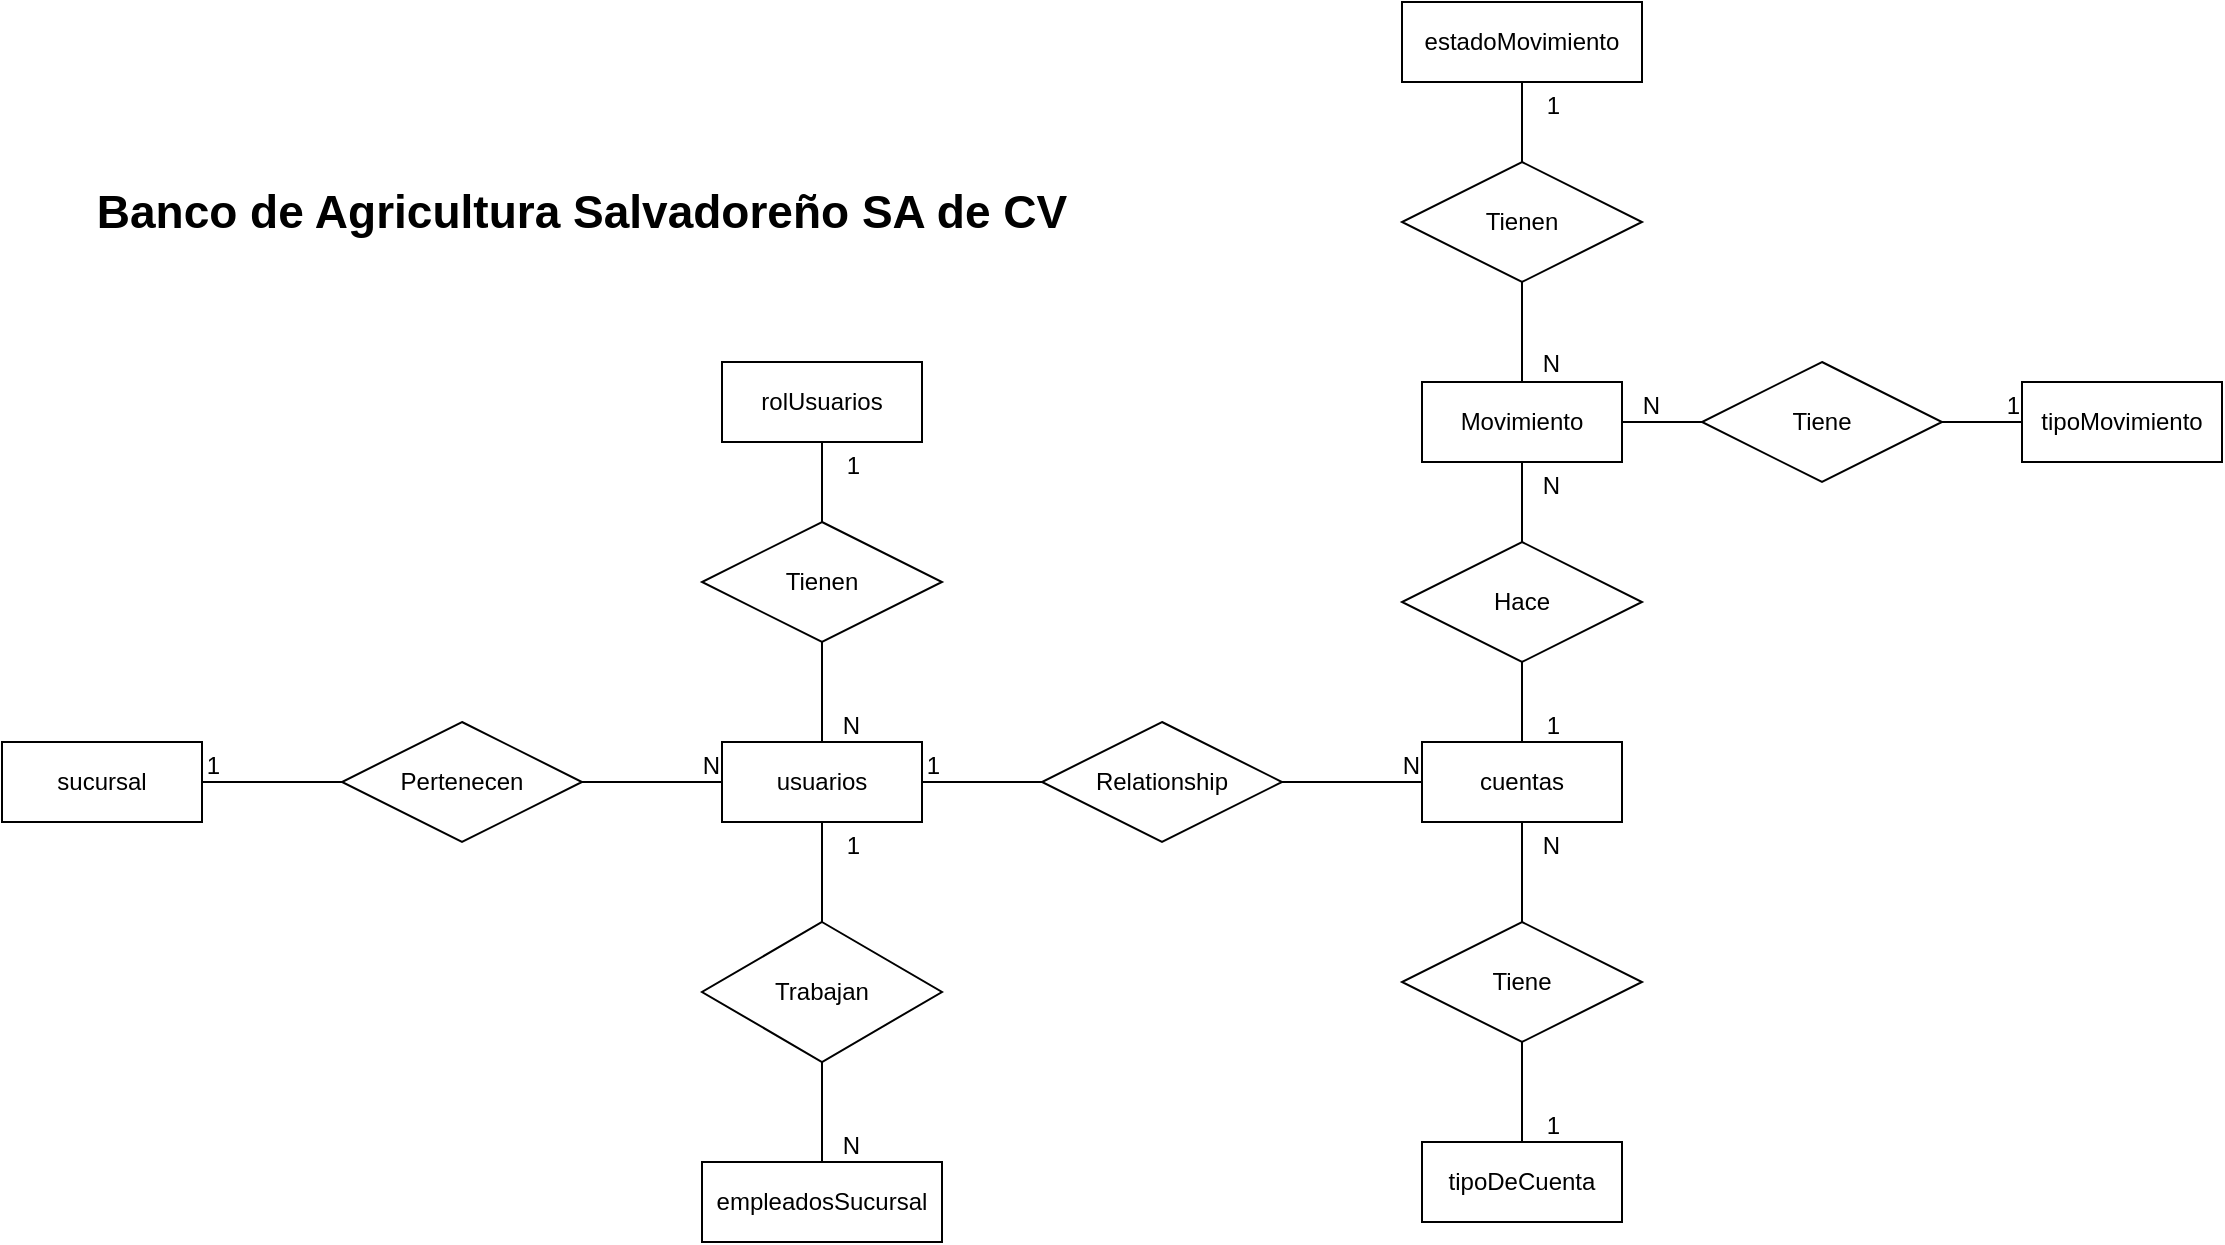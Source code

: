 <mxfile version="23.1.5" type="device">
  <diagram name="Página-1" id="E7iR8OeMe1wWlsRJZvQq">
    <mxGraphModel dx="2440" dy="1422" grid="1" gridSize="10" guides="1" tooltips="1" connect="1" arrows="1" fold="1" page="1" pageScale="1" pageWidth="1600" pageHeight="900" math="0" shadow="0">
      <root>
        <mxCell id="0" />
        <mxCell id="1" parent="0" />
        <mxCell id="nycTJcPWm1tqo9a05--M-3" value="rolUsuarios" style="whiteSpace=wrap;html=1;align=center;fillColor=default;" parent="1" vertex="1">
          <mxGeometry x="610" y="280" width="100" height="40" as="geometry" />
        </mxCell>
        <mxCell id="nycTJcPWm1tqo9a05--M-4" value="tipoMovimiento" style="whiteSpace=wrap;html=1;align=center;fillColor=default;" parent="1" vertex="1">
          <mxGeometry x="1260" y="290" width="100" height="40" as="geometry" />
        </mxCell>
        <mxCell id="nycTJcPWm1tqo9a05--M-5" value="Movimiento" style="whiteSpace=wrap;html=1;align=center;fillColor=default;" parent="1" vertex="1">
          <mxGeometry x="960" y="290" width="100" height="40" as="geometry" />
        </mxCell>
        <mxCell id="nycTJcPWm1tqo9a05--M-6" value="usuarios" style="whiteSpace=wrap;html=1;align=center;fillColor=default;" parent="1" vertex="1">
          <mxGeometry x="610" y="470" width="100" height="40" as="geometry" />
        </mxCell>
        <mxCell id="nycTJcPWm1tqo9a05--M-8" value="&lt;b&gt;&lt;font style=&quot;font-size: 23px;&quot;&gt;Banco de Agricultura Salvadoreño SA de CV&lt;/font&gt;&lt;/b&gt;" style="text;strokeColor=none;align=center;fillColor=none;html=1;verticalAlign=middle;whiteSpace=wrap;rounded=0;" parent="1" vertex="1">
          <mxGeometry x="290" y="190" width="500" height="30" as="geometry" />
        </mxCell>
        <mxCell id="nycTJcPWm1tqo9a05--M-10" value="estadoMovimiento" style="whiteSpace=wrap;html=1;align=center;fillColor=default;" parent="1" vertex="1">
          <mxGeometry x="950" y="100" width="120" height="40" as="geometry" />
        </mxCell>
        <mxCell id="nycTJcPWm1tqo9a05--M-11" value="cuentas" style="whiteSpace=wrap;html=1;align=center;fillColor=default;" parent="1" vertex="1">
          <mxGeometry x="960" y="470" width="100" height="40" as="geometry" />
        </mxCell>
        <mxCell id="nycTJcPWm1tqo9a05--M-13" value="tipoDeCuenta" style="whiteSpace=wrap;html=1;align=center;fillColor=default;" parent="1" vertex="1">
          <mxGeometry x="960" y="670" width="100" height="40" as="geometry" />
        </mxCell>
        <mxCell id="nycTJcPWm1tqo9a05--M-14" value="empleadosSucursal" style="whiteSpace=wrap;html=1;align=center;fillColor=default;" parent="1" vertex="1">
          <mxGeometry x="600" y="680" width="120" height="40" as="geometry" />
        </mxCell>
        <mxCell id="nycTJcPWm1tqo9a05--M-15" value="sucursal" style="whiteSpace=wrap;html=1;align=center;fillColor=default;" parent="1" vertex="1">
          <mxGeometry x="250" y="470" width="100" height="40" as="geometry" />
        </mxCell>
        <mxCell id="nycTJcPWm1tqo9a05--M-16" value="Trabajan" style="shape=rhombus;perimeter=rhombusPerimeter;whiteSpace=wrap;html=1;align=center;fillColor=default;" parent="1" vertex="1">
          <mxGeometry x="600" y="560" width="120" height="70" as="geometry" />
        </mxCell>
        <mxCell id="nycTJcPWm1tqo9a05--M-17" value="Tienen" style="shape=rhombus;perimeter=rhombusPerimeter;whiteSpace=wrap;html=1;align=center;fillColor=default;" parent="1" vertex="1">
          <mxGeometry x="600" y="360" width="120" height="60" as="geometry" />
        </mxCell>
        <mxCell id="nycTJcPWm1tqo9a05--M-18" value="Hace" style="shape=rhombus;perimeter=rhombusPerimeter;whiteSpace=wrap;html=1;align=center;fillColor=default;" parent="1" vertex="1">
          <mxGeometry x="950" y="370" width="120" height="60" as="geometry" />
        </mxCell>
        <mxCell id="nycTJcPWm1tqo9a05--M-19" value="Tienen" style="shape=rhombus;perimeter=rhombusPerimeter;whiteSpace=wrap;html=1;align=center;fillColor=default;" parent="1" vertex="1">
          <mxGeometry x="950" y="180" width="120" height="60" as="geometry" />
        </mxCell>
        <mxCell id="nycTJcPWm1tqo9a05--M-20" value="Tiene" style="shape=rhombus;perimeter=rhombusPerimeter;whiteSpace=wrap;html=1;align=center;fillColor=default;" parent="1" vertex="1">
          <mxGeometry x="950" y="560" width="120" height="60" as="geometry" />
        </mxCell>
        <mxCell id="nycTJcPWm1tqo9a05--M-21" value="Relationship" style="shape=rhombus;perimeter=rhombusPerimeter;whiteSpace=wrap;html=1;align=center;fillColor=default;" parent="1" vertex="1">
          <mxGeometry x="770" y="460" width="120" height="60" as="geometry" />
        </mxCell>
        <mxCell id="nycTJcPWm1tqo9a05--M-22" value="Pertenecen" style="shape=rhombus;perimeter=rhombusPerimeter;whiteSpace=wrap;html=1;align=center;fillColor=default;" parent="1" vertex="1">
          <mxGeometry x="420" y="460" width="120" height="60" as="geometry" />
        </mxCell>
        <mxCell id="nycTJcPWm1tqo9a05--M-26" value="" style="endArrow=none;html=1;rounded=0;entryX=0.5;entryY=1;entryDx=0;entryDy=0;" parent="1" source="nycTJcPWm1tqo9a05--M-16" target="nycTJcPWm1tqo9a05--M-6" edge="1">
          <mxGeometry relative="1" as="geometry">
            <mxPoint x="630" y="640" as="sourcePoint" />
            <mxPoint x="790" y="640" as="targetPoint" />
          </mxGeometry>
        </mxCell>
        <mxCell id="nycTJcPWm1tqo9a05--M-27" value="1" style="resizable=0;html=1;whiteSpace=wrap;align=right;verticalAlign=bottom;" parent="nycTJcPWm1tqo9a05--M-26" connectable="0" vertex="1">
          <mxGeometry x="1" relative="1" as="geometry">
            <mxPoint x="20" y="20" as="offset" />
          </mxGeometry>
        </mxCell>
        <mxCell id="nycTJcPWm1tqo9a05--M-28" value="" style="endArrow=none;html=1;rounded=0;exitX=0.5;exitY=1;exitDx=0;exitDy=0;entryX=0.5;entryY=0;entryDx=0;entryDy=0;" parent="1" source="nycTJcPWm1tqo9a05--M-16" target="nycTJcPWm1tqo9a05--M-14" edge="1">
          <mxGeometry relative="1" as="geometry">
            <mxPoint x="630" y="640" as="sourcePoint" />
            <mxPoint x="790" y="640" as="targetPoint" />
          </mxGeometry>
        </mxCell>
        <mxCell id="nycTJcPWm1tqo9a05--M-29" value="N" style="resizable=0;html=1;whiteSpace=wrap;align=right;verticalAlign=bottom;" parent="nycTJcPWm1tqo9a05--M-28" connectable="0" vertex="1">
          <mxGeometry x="1" relative="1" as="geometry">
            <mxPoint x="20" as="offset" />
          </mxGeometry>
        </mxCell>
        <mxCell id="nycTJcPWm1tqo9a05--M-33" value="" style="endArrow=none;html=1;rounded=0;entryX=1;entryY=0.5;entryDx=0;entryDy=0;exitX=0;exitY=0.5;exitDx=0;exitDy=0;" parent="1" source="nycTJcPWm1tqo9a05--M-22" target="nycTJcPWm1tqo9a05--M-15" edge="1">
          <mxGeometry relative="1" as="geometry">
            <mxPoint x="630" y="550" as="sourcePoint" />
            <mxPoint x="790" y="550" as="targetPoint" />
          </mxGeometry>
        </mxCell>
        <mxCell id="nycTJcPWm1tqo9a05--M-34" value="1" style="resizable=0;html=1;whiteSpace=wrap;align=right;verticalAlign=bottom;" parent="nycTJcPWm1tqo9a05--M-33" connectable="0" vertex="1">
          <mxGeometry x="1" relative="1" as="geometry">
            <mxPoint x="10" as="offset" />
          </mxGeometry>
        </mxCell>
        <mxCell id="nycTJcPWm1tqo9a05--M-35" value="" style="endArrow=none;html=1;rounded=0;exitX=1;exitY=0.5;exitDx=0;exitDy=0;entryX=0;entryY=0.5;entryDx=0;entryDy=0;" parent="1" source="nycTJcPWm1tqo9a05--M-22" target="nycTJcPWm1tqo9a05--M-6" edge="1">
          <mxGeometry relative="1" as="geometry">
            <mxPoint x="670" y="640" as="sourcePoint" />
            <mxPoint x="670" y="690" as="targetPoint" />
          </mxGeometry>
        </mxCell>
        <mxCell id="nycTJcPWm1tqo9a05--M-36" value="N" style="resizable=0;html=1;whiteSpace=wrap;align=right;verticalAlign=bottom;" parent="nycTJcPWm1tqo9a05--M-35" connectable="0" vertex="1">
          <mxGeometry x="1" relative="1" as="geometry" />
        </mxCell>
        <mxCell id="nycTJcPWm1tqo9a05--M-38" value="" style="endArrow=none;html=1;rounded=0;entryX=1;entryY=0.5;entryDx=0;entryDy=0;exitX=0;exitY=0.5;exitDx=0;exitDy=0;" parent="1" source="nycTJcPWm1tqo9a05--M-21" target="nycTJcPWm1tqo9a05--M-6" edge="1">
          <mxGeometry relative="1" as="geometry">
            <mxPoint x="430" y="500" as="sourcePoint" />
            <mxPoint x="360" y="500" as="targetPoint" />
          </mxGeometry>
        </mxCell>
        <mxCell id="nycTJcPWm1tqo9a05--M-39" value="1" style="resizable=0;html=1;whiteSpace=wrap;align=right;verticalAlign=bottom;" parent="nycTJcPWm1tqo9a05--M-38" connectable="0" vertex="1">
          <mxGeometry x="1" relative="1" as="geometry">
            <mxPoint x="10" as="offset" />
          </mxGeometry>
        </mxCell>
        <mxCell id="nycTJcPWm1tqo9a05--M-40" value="" style="endArrow=none;html=1;rounded=0;exitX=1;exitY=0.5;exitDx=0;exitDy=0;entryX=0;entryY=0.5;entryDx=0;entryDy=0;" parent="1" source="nycTJcPWm1tqo9a05--M-21" target="nycTJcPWm1tqo9a05--M-11" edge="1">
          <mxGeometry relative="1" as="geometry">
            <mxPoint x="670" y="640" as="sourcePoint" />
            <mxPoint x="670" y="690" as="targetPoint" />
          </mxGeometry>
        </mxCell>
        <mxCell id="nycTJcPWm1tqo9a05--M-41" value="N" style="resizable=0;html=1;whiteSpace=wrap;align=right;verticalAlign=bottom;" parent="nycTJcPWm1tqo9a05--M-40" connectable="0" vertex="1">
          <mxGeometry x="1" relative="1" as="geometry" />
        </mxCell>
        <mxCell id="nycTJcPWm1tqo9a05--M-43" value="" style="endArrow=none;html=1;rounded=0;entryX=0.5;entryY=1;entryDx=0;entryDy=0;exitX=0.5;exitY=0;exitDx=0;exitDy=0;" parent="1" source="nycTJcPWm1tqo9a05--M-20" target="nycTJcPWm1tqo9a05--M-11" edge="1">
          <mxGeometry relative="1" as="geometry">
            <mxPoint x="800" y="620" as="sourcePoint" />
            <mxPoint x="680" y="700" as="targetPoint" />
          </mxGeometry>
        </mxCell>
        <mxCell id="nycTJcPWm1tqo9a05--M-44" value="N" style="resizable=0;html=1;whiteSpace=wrap;align=right;verticalAlign=bottom;" parent="nycTJcPWm1tqo9a05--M-43" connectable="0" vertex="1">
          <mxGeometry x="1" relative="1" as="geometry">
            <mxPoint x="20" y="20" as="offset" />
          </mxGeometry>
        </mxCell>
        <mxCell id="nycTJcPWm1tqo9a05--M-45" value="" style="endArrow=none;html=1;rounded=0;entryX=0.5;entryY=0;entryDx=0;entryDy=0;exitX=0.5;exitY=1;exitDx=0;exitDy=0;" parent="1" source="nycTJcPWm1tqo9a05--M-20" target="nycTJcPWm1tqo9a05--M-13" edge="1">
          <mxGeometry relative="1" as="geometry">
            <mxPoint x="780" y="500" as="sourcePoint" />
            <mxPoint x="720" y="500" as="targetPoint" />
          </mxGeometry>
        </mxCell>
        <mxCell id="nycTJcPWm1tqo9a05--M-46" value="1" style="resizable=0;html=1;whiteSpace=wrap;align=right;verticalAlign=bottom;" parent="nycTJcPWm1tqo9a05--M-45" connectable="0" vertex="1">
          <mxGeometry x="1" relative="1" as="geometry">
            <mxPoint x="20" as="offset" />
          </mxGeometry>
        </mxCell>
        <mxCell id="nycTJcPWm1tqo9a05--M-47" value="" style="endArrow=none;html=1;rounded=0;entryX=0.5;entryY=0;entryDx=0;entryDy=0;exitX=0.5;exitY=1;exitDx=0;exitDy=0;" parent="1" source="nycTJcPWm1tqo9a05--M-18" target="nycTJcPWm1tqo9a05--M-11" edge="1">
          <mxGeometry relative="1" as="geometry">
            <mxPoint x="1020" y="630" as="sourcePoint" />
            <mxPoint x="1020" y="680" as="targetPoint" />
            <Array as="points" />
          </mxGeometry>
        </mxCell>
        <mxCell id="nycTJcPWm1tqo9a05--M-48" value="1" style="resizable=0;html=1;whiteSpace=wrap;align=right;verticalAlign=bottom;" parent="nycTJcPWm1tqo9a05--M-47" connectable="0" vertex="1">
          <mxGeometry x="1" relative="1" as="geometry">
            <mxPoint x="20" as="offset" />
          </mxGeometry>
        </mxCell>
        <mxCell id="nycTJcPWm1tqo9a05--M-49" value="" style="endArrow=none;html=1;rounded=0;entryX=0.5;entryY=1;entryDx=0;entryDy=0;" parent="1" target="nycTJcPWm1tqo9a05--M-3" edge="1">
          <mxGeometry relative="1" as="geometry">
            <mxPoint x="660" y="360" as="sourcePoint" />
            <mxPoint x="1020" y="480" as="targetPoint" />
          </mxGeometry>
        </mxCell>
        <mxCell id="nycTJcPWm1tqo9a05--M-50" value="1" style="resizable=0;html=1;whiteSpace=wrap;align=right;verticalAlign=bottom;" parent="nycTJcPWm1tqo9a05--M-49" connectable="0" vertex="1">
          <mxGeometry x="1" relative="1" as="geometry">
            <mxPoint x="20" y="20" as="offset" />
          </mxGeometry>
        </mxCell>
        <mxCell id="nycTJcPWm1tqo9a05--M-51" value="" style="endArrow=none;html=1;rounded=0;exitX=0.5;exitY=1;exitDx=0;exitDy=0;entryX=0.5;entryY=0;entryDx=0;entryDy=0;" parent="1" source="nycTJcPWm1tqo9a05--M-17" target="nycTJcPWm1tqo9a05--M-6" edge="1">
          <mxGeometry relative="1" as="geometry">
            <mxPoint x="900" y="500" as="sourcePoint" />
            <mxPoint x="970" y="500" as="targetPoint" />
          </mxGeometry>
        </mxCell>
        <mxCell id="nycTJcPWm1tqo9a05--M-52" value="N" style="resizable=0;html=1;whiteSpace=wrap;align=right;verticalAlign=bottom;" parent="nycTJcPWm1tqo9a05--M-51" connectable="0" vertex="1">
          <mxGeometry x="1" relative="1" as="geometry">
            <mxPoint x="20" as="offset" />
          </mxGeometry>
        </mxCell>
        <mxCell id="nycTJcPWm1tqo9a05--M-53" value="Tiene" style="shape=rhombus;perimeter=rhombusPerimeter;whiteSpace=wrap;html=1;align=center;fillColor=default;" parent="1" vertex="1">
          <mxGeometry x="1100" y="280" width="120" height="60" as="geometry" />
        </mxCell>
        <mxCell id="nycTJcPWm1tqo9a05--M-54" value="" style="endArrow=none;html=1;rounded=0;entryX=0.5;entryY=1;entryDx=0;entryDy=0;" parent="1" source="nycTJcPWm1tqo9a05--M-18" target="nycTJcPWm1tqo9a05--M-5" edge="1">
          <mxGeometry relative="1" as="geometry">
            <mxPoint x="900" y="500" as="sourcePoint" />
            <mxPoint x="970" y="500" as="targetPoint" />
          </mxGeometry>
        </mxCell>
        <mxCell id="nycTJcPWm1tqo9a05--M-55" value="N" style="resizable=0;html=1;whiteSpace=wrap;align=right;verticalAlign=bottom;" parent="nycTJcPWm1tqo9a05--M-54" connectable="0" vertex="1">
          <mxGeometry x="1" relative="1" as="geometry">
            <mxPoint x="20" y="20" as="offset" />
          </mxGeometry>
        </mxCell>
        <mxCell id="nycTJcPWm1tqo9a05--M-65" value="" style="endArrow=none;html=1;rounded=0;entryX=0;entryY=0.5;entryDx=0;entryDy=0;exitX=1;exitY=0.5;exitDx=0;exitDy=0;" parent="1" source="nycTJcPWm1tqo9a05--M-53" target="nycTJcPWm1tqo9a05--M-4" edge="1">
          <mxGeometry relative="1" as="geometry">
            <mxPoint x="1220" y="360" as="sourcePoint" />
            <mxPoint x="1070" y="320" as="targetPoint" />
          </mxGeometry>
        </mxCell>
        <mxCell id="nycTJcPWm1tqo9a05--M-66" value="1" style="resizable=0;html=1;whiteSpace=wrap;align=right;verticalAlign=bottom;" parent="nycTJcPWm1tqo9a05--M-65" connectable="0" vertex="1">
          <mxGeometry x="1" relative="1" as="geometry">
            <mxPoint as="offset" />
          </mxGeometry>
        </mxCell>
        <mxCell id="nycTJcPWm1tqo9a05--M-70" value="" style="endArrow=none;html=1;rounded=0;entryX=0.5;entryY=1;entryDx=0;entryDy=0;exitX=0.5;exitY=0;exitDx=0;exitDy=0;" parent="1" source="nycTJcPWm1tqo9a05--M-19" target="nycTJcPWm1tqo9a05--M-10" edge="1">
          <mxGeometry relative="1" as="geometry">
            <mxPoint x="1010" y="190" as="sourcePoint" />
            <mxPoint x="1270" y="320" as="targetPoint" />
          </mxGeometry>
        </mxCell>
        <mxCell id="nycTJcPWm1tqo9a05--M-71" value="1" style="resizable=0;html=1;whiteSpace=wrap;align=right;verticalAlign=bottom;" parent="nycTJcPWm1tqo9a05--M-70" connectable="0" vertex="1">
          <mxGeometry x="1" relative="1" as="geometry">
            <mxPoint x="20" y="20" as="offset" />
          </mxGeometry>
        </mxCell>
        <mxCell id="nycTJcPWm1tqo9a05--M-73" value="" style="endArrow=none;html=1;rounded=0;entryX=1;entryY=0.5;entryDx=0;entryDy=0;exitX=0;exitY=0.5;exitDx=0;exitDy=0;" parent="1" source="nycTJcPWm1tqo9a05--M-53" target="nycTJcPWm1tqo9a05--M-5" edge="1">
          <mxGeometry relative="1" as="geometry">
            <mxPoint x="1020" y="380" as="sourcePoint" />
            <mxPoint x="1020" y="340" as="targetPoint" />
          </mxGeometry>
        </mxCell>
        <mxCell id="nycTJcPWm1tqo9a05--M-74" value="N" style="resizable=0;html=1;whiteSpace=wrap;align=right;verticalAlign=bottom;" parent="nycTJcPWm1tqo9a05--M-73" connectable="0" vertex="1">
          <mxGeometry x="1" relative="1" as="geometry">
            <mxPoint x="20" as="offset" />
          </mxGeometry>
        </mxCell>
        <mxCell id="nycTJcPWm1tqo9a05--M-79" value="" style="endArrow=none;html=1;rounded=0;entryX=0.5;entryY=0;entryDx=0;entryDy=0;exitX=0.5;exitY=1;exitDx=0;exitDy=0;" parent="1" source="nycTJcPWm1tqo9a05--M-19" target="nycTJcPWm1tqo9a05--M-5" edge="1">
          <mxGeometry relative="1" as="geometry">
            <mxPoint x="1020" y="380" as="sourcePoint" />
            <mxPoint x="1020" y="340" as="targetPoint" />
          </mxGeometry>
        </mxCell>
        <mxCell id="nycTJcPWm1tqo9a05--M-80" value="N" style="resizable=0;html=1;whiteSpace=wrap;align=right;verticalAlign=bottom;" parent="nycTJcPWm1tqo9a05--M-79" connectable="0" vertex="1">
          <mxGeometry x="1" relative="1" as="geometry">
            <mxPoint x="20" y="-1" as="offset" />
          </mxGeometry>
        </mxCell>
      </root>
    </mxGraphModel>
  </diagram>
</mxfile>
